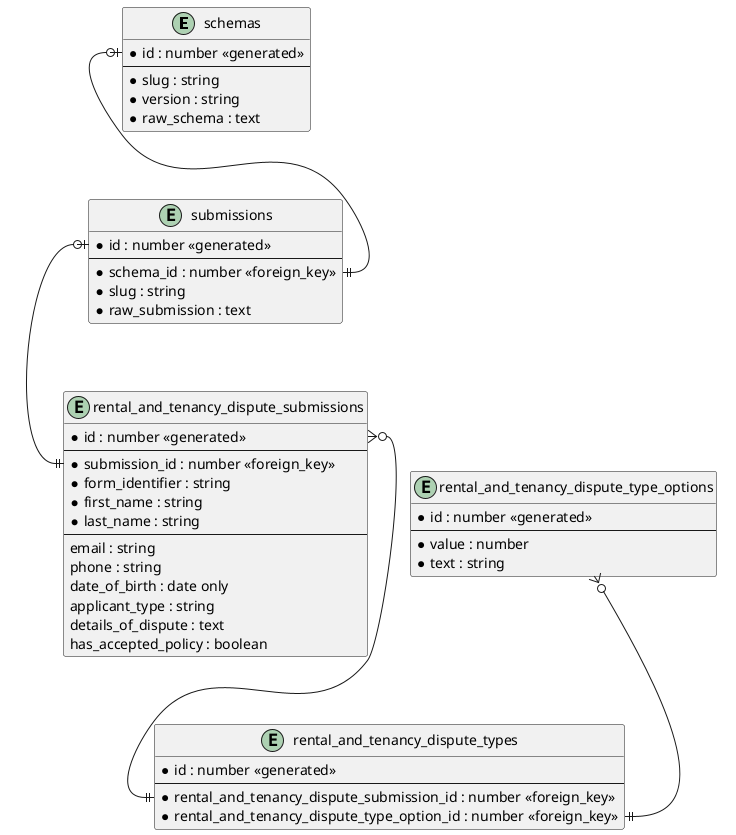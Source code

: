 @startuml
' It is be important to link a submission with a schema
' as schemas will change over time and the meaning of submission
' options might be lost
entity schemas {
	*id : number <<generated>>
	--
	*slug : string
	*version : string
	*raw_schema : text
}

entity submissions {
	*id : number <<generated>>
	--
	*schema_id : number <<foreign_key>>
	*slug : string
	*raw_submission : text
}

entity rental_and_tenancy_dispute_submissions {
	*id : number <<generated>>
	--
	*submission_id : number <<foreign_key>>
	*form_identifier : string
	*first_name : string
	*last_name : string
	--
	email : string
	phone : string
	date_of_birth : date only
	applicant_type : string
	details_of_dispute : text
	has_accepted_policy : boolean
}

entity rental_and_tenancy_dispute_types {
	*id : number <<generated>>
	--
	* rental_and_tenancy_dispute_submission_id : number <<foreign_key>>
	* rental_and_tenancy_dispute_type_option_id : number <<foreign_key>>
}

entity rental_and_tenancy_dispute_type_options {
	*id : number <<generated>>
	--
	* value : number
	* text : string
}

schemas::id |o--|| submissions::schema_id
submissions::id |o--|| rental_and_tenancy_dispute_submissions::submission_id
rental_and_tenancy_dispute_submissions::id }o--|| rental_and_tenancy_dispute_types::rental_and_tenancy_dispute_submission_id
rental_and_tenancy_dispute_type_options }o--|| rental_and_tenancy_dispute_types::rental_and_tenancy_dispute_type_option_id

@enduml
